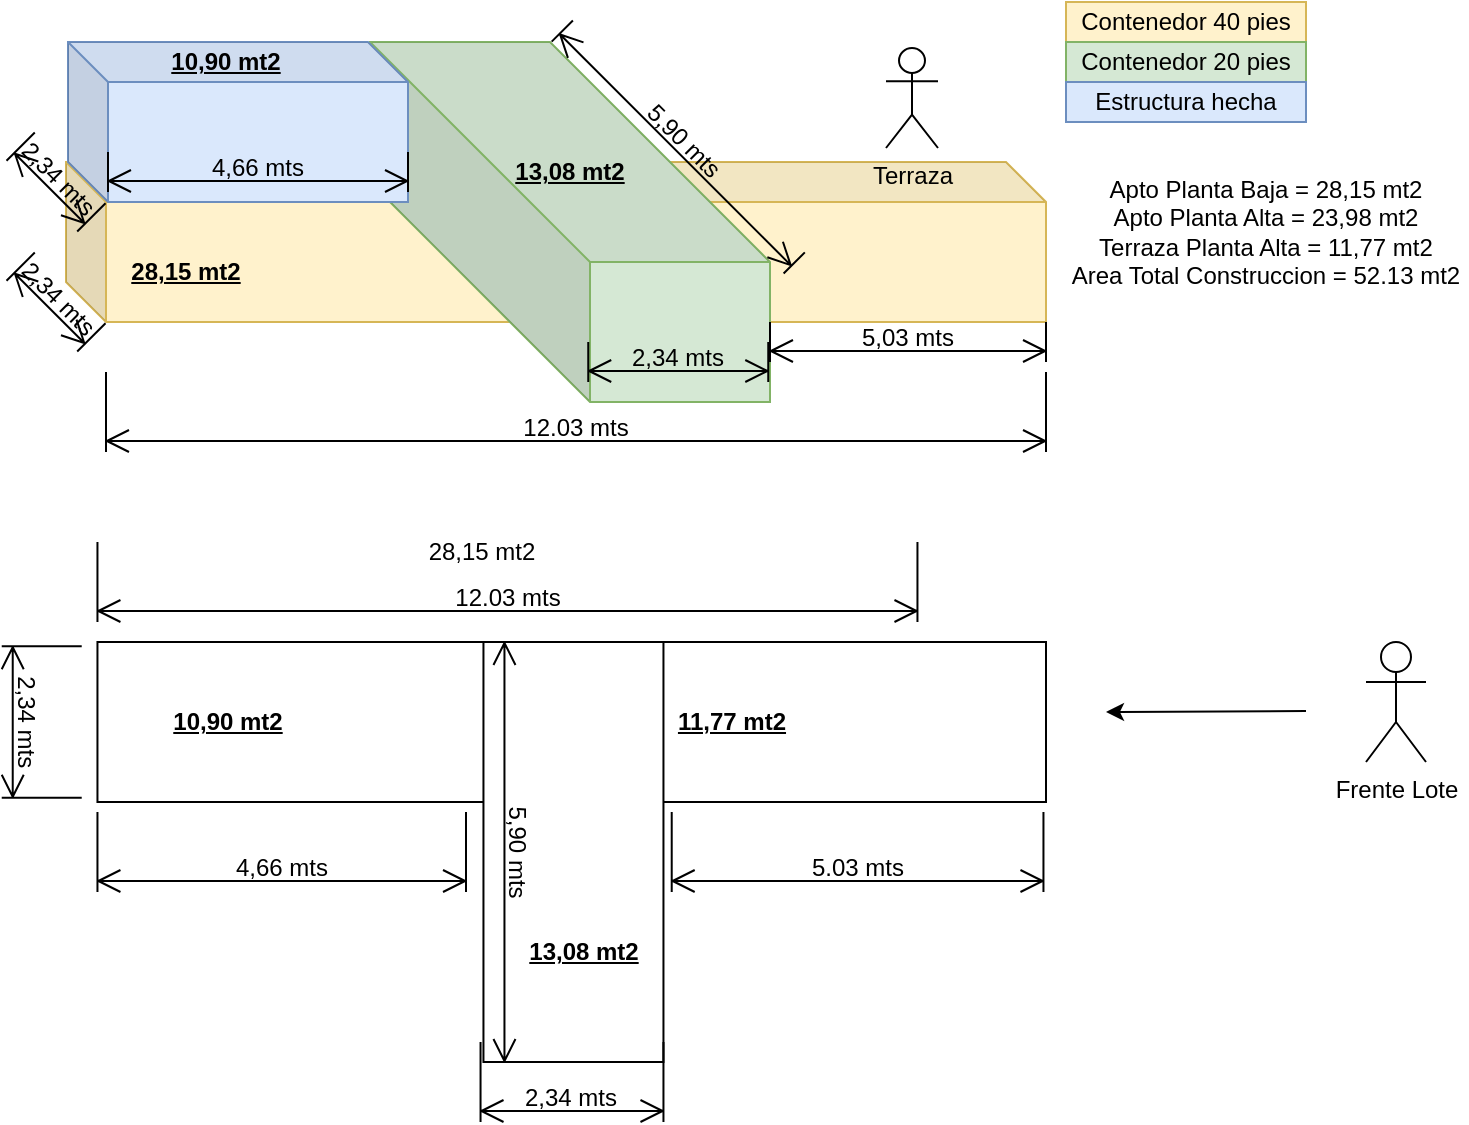 <mxfile version="26.0.7">
  <diagram name="Page-1" id="61Vkv95G4U7oSuJywjrz">
    <mxGraphModel dx="1183" dy="734" grid="1" gridSize="10" guides="1" tooltips="1" connect="1" arrows="1" fold="1" page="1" pageScale="1" pageWidth="850" pageHeight="1100" math="0" shadow="0">
      <root>
        <mxCell id="0" />
        <mxCell id="1" parent="0" />
        <mxCell id="qJypHuBIZEy-QdpRI4N3-1" value="" style="shape=cube;whiteSpace=wrap;html=1;boundedLbl=1;backgroundOutline=1;darkOpacity=0.05;darkOpacity2=0.1;size=20;fillColor=#fff2cc;strokeColor=#d6b656;" vertex="1" parent="1">
          <mxGeometry x="110" y="120" width="490" height="80" as="geometry" />
        </mxCell>
        <mxCell id="qJypHuBIZEy-QdpRI4N3-2" value="" style="shape=cube;whiteSpace=wrap;html=1;boundedLbl=1;backgroundOutline=1;darkOpacity=0.05;darkOpacity2=0.1;size=110;fillColor=#d5e8d4;strokeColor=#82b366;" vertex="1" parent="1">
          <mxGeometry x="262" y="60" width="200" height="180" as="geometry" />
        </mxCell>
        <mxCell id="qJypHuBIZEy-QdpRI4N3-3" value="" style="rounded=0;whiteSpace=wrap;html=1;" vertex="1" parent="1">
          <mxGeometry x="125.73" y="360" width="474.27" height="80" as="geometry" />
        </mxCell>
        <mxCell id="qJypHuBIZEy-QdpRI4N3-4" value="" style="rounded=0;whiteSpace=wrap;html=1;" vertex="1" parent="1">
          <mxGeometry x="318.73" y="360" width="90" height="210" as="geometry" />
        </mxCell>
        <mxCell id="qJypHuBIZEy-QdpRI4N3-5" value="12.03 mts" style="shape=dimension;whiteSpace=wrap;html=1;align=center;points=[];verticalAlign=bottom;spacingBottom=3;labelBackgroundColor=none;" vertex="1" parent="1">
          <mxGeometry x="130" y="225" width="470" height="40" as="geometry" />
        </mxCell>
        <mxCell id="qJypHuBIZEy-QdpRI4N3-6" value="5,90 mts" style="shape=dimension;whiteSpace=wrap;html=1;align=center;points=[];verticalAlign=bottom;spacingBottom=3;labelBackgroundColor=none;rotation=45;" vertex="1" parent="1">
          <mxGeometry x="334.13" y="105" width="164" height="15" as="geometry" />
        </mxCell>
        <mxCell id="qJypHuBIZEy-QdpRI4N3-7" value="2,34 mts" style="shape=dimension;whiteSpace=wrap;html=1;align=center;points=[];verticalAlign=bottom;spacingBottom=3;labelBackgroundColor=none;" vertex="1" parent="1">
          <mxGeometry x="371.13" y="210" width="90" height="20" as="geometry" />
        </mxCell>
        <mxCell id="qJypHuBIZEy-QdpRI4N3-8" value="12.03 mts" style="shape=dimension;whiteSpace=wrap;html=1;align=center;points=[];verticalAlign=bottom;spacingBottom=3;labelBackgroundColor=none;" vertex="1" parent="1">
          <mxGeometry x="125.73" y="310" width="410" height="40" as="geometry" />
        </mxCell>
        <mxCell id="qJypHuBIZEy-QdpRI4N3-9" value="2,34 mts" style="shape=dimension;whiteSpace=wrap;html=1;align=center;points=[];verticalAlign=bottom;spacingBottom=3;labelBackgroundColor=none;" vertex="1" parent="1">
          <mxGeometry x="317.27" y="560" width="91.46" height="40" as="geometry" />
        </mxCell>
        <mxCell id="qJypHuBIZEy-QdpRI4N3-10" value="2,34 mts" style="shape=dimension;whiteSpace=wrap;html=1;align=center;points=[];verticalAlign=bottom;spacingBottom=3;labelBackgroundColor=none;rotation=90;" vertex="1" parent="1">
          <mxGeometry x="60" y="380" width="75.73" height="40" as="geometry" />
        </mxCell>
        <mxCell id="qJypHuBIZEy-QdpRI4N3-11" value="5,90 mts" style="shape=dimension;whiteSpace=wrap;html=1;align=center;points=[];verticalAlign=bottom;spacingBottom=3;labelBackgroundColor=none;rotation=90;" vertex="1" parent="1">
          <mxGeometry x="238.73" y="445" width="210" height="40" as="geometry" />
        </mxCell>
        <mxCell id="qJypHuBIZEy-QdpRI4N3-12" value="28,15 mt2" style="text;html=1;align=center;verticalAlign=middle;whiteSpace=wrap;rounded=0;fontStyle=5;fontColor=#000000;" vertex="1" parent="1">
          <mxGeometry x="130" y="160" width="80" height="30" as="geometry" />
        </mxCell>
        <mxCell id="qJypHuBIZEy-QdpRI4N3-13" value="13,08 mt2" style="text;html=1;align=center;verticalAlign=middle;whiteSpace=wrap;rounded=0;fontStyle=5;fontColor=#000000;" vertex="1" parent="1">
          <mxGeometry x="322" y="110" width="80" height="30" as="geometry" />
        </mxCell>
        <mxCell id="qJypHuBIZEy-QdpRI4N3-14" value="13,08 mt2" style="text;html=1;align=center;verticalAlign=middle;whiteSpace=wrap;rounded=0;fontStyle=5;fontColor=#000000;" vertex="1" parent="1">
          <mxGeometry x="328.73" y="500" width="80" height="30" as="geometry" />
        </mxCell>
        <mxCell id="qJypHuBIZEy-QdpRI4N3-15" value="28,15 mt2" style="text;html=1;align=center;verticalAlign=middle;whiteSpace=wrap;rounded=0;" vertex="1" parent="1">
          <mxGeometry x="277.73" y="300" width="80" height="30" as="geometry" />
        </mxCell>
        <mxCell id="qJypHuBIZEy-QdpRI4N3-16" value="" style="shape=cube;whiteSpace=wrap;html=1;boundedLbl=1;backgroundOutline=1;darkOpacity=0.05;darkOpacity2=0.1;size=20;fillColor=#dae8fc;strokeColor=#6c8ebf;" vertex="1" parent="1">
          <mxGeometry x="111" y="60" width="170" height="80" as="geometry" />
        </mxCell>
        <mxCell id="qJypHuBIZEy-QdpRI4N3-17" value="4,66 mts" style="shape=dimension;whiteSpace=wrap;html=1;align=center;points=[];verticalAlign=bottom;spacingBottom=3;labelBackgroundColor=none;" vertex="1" parent="1">
          <mxGeometry x="125.73" y="445" width="184.27" height="40" as="geometry" />
        </mxCell>
        <mxCell id="qJypHuBIZEy-QdpRI4N3-18" value="2,34 mts" style="shape=dimension;whiteSpace=wrap;html=1;align=center;points=[];verticalAlign=bottom;spacingBottom=3;labelBackgroundColor=none;rotation=45;" vertex="1" parent="1">
          <mxGeometry x="80" y="180" width="50" height="20" as="geometry" />
        </mxCell>
        <mxCell id="qJypHuBIZEy-QdpRI4N3-19" value="5,03 mts" style="shape=dimension;whiteSpace=wrap;html=1;align=center;points=[];verticalAlign=bottom;spacingBottom=3;labelBackgroundColor=none;" vertex="1" parent="1">
          <mxGeometry x="462" y="200" width="138" height="20" as="geometry" />
        </mxCell>
        <mxCell id="qJypHuBIZEy-QdpRI4N3-20" value="2,34 mts" style="shape=dimension;whiteSpace=wrap;html=1;align=center;points=[];verticalAlign=bottom;spacingBottom=3;labelBackgroundColor=none;rotation=45;" vertex="1" parent="1">
          <mxGeometry x="80" y="120" width="50" height="20" as="geometry" />
        </mxCell>
        <mxCell id="qJypHuBIZEy-QdpRI4N3-21" value="10,90 mt2" style="text;html=1;align=center;verticalAlign=middle;whiteSpace=wrap;rounded=0;fontStyle=5;fontColor=#000000;" vertex="1" parent="1">
          <mxGeometry x="150" y="55" width="80" height="30" as="geometry" />
        </mxCell>
        <mxCell id="qJypHuBIZEy-QdpRI4N3-22" value="4,66 mts" style="shape=dimension;whiteSpace=wrap;html=1;align=center;points=[];verticalAlign=bottom;spacingBottom=3;labelBackgroundColor=none;" vertex="1" parent="1">
          <mxGeometry x="131" y="115" width="150" height="20" as="geometry" />
        </mxCell>
        <mxCell id="qJypHuBIZEy-QdpRI4N3-25" value="Terraza" style="shape=umlActor;verticalLabelPosition=bottom;verticalAlign=top;html=1;outlineConnect=0;" vertex="1" parent="1">
          <mxGeometry x="520" y="63" width="26" height="50" as="geometry" />
        </mxCell>
        <mxCell id="qJypHuBIZEy-QdpRI4N3-26" value="10,90 mt2" style="text;html=1;align=center;verticalAlign=middle;whiteSpace=wrap;rounded=0;fontStyle=5;fontColor=#000000;" vertex="1" parent="1">
          <mxGeometry x="150.73" y="385" width="80" height="30" as="geometry" />
        </mxCell>
        <mxCell id="qJypHuBIZEy-QdpRI4N3-28" value="11,77 mt2" style="text;html=1;align=center;verticalAlign=middle;whiteSpace=wrap;rounded=0;fontStyle=5;fontColor=#000000;" vertex="1" parent="1">
          <mxGeometry x="402.8" y="385" width="80" height="30" as="geometry" />
        </mxCell>
        <mxCell id="qJypHuBIZEy-QdpRI4N3-29" value="5.03 mts" style="shape=dimension;whiteSpace=wrap;html=1;align=center;points=[];verticalAlign=bottom;spacingBottom=3;labelBackgroundColor=none;" vertex="1" parent="1">
          <mxGeometry x="412.86" y="445" width="185.87" height="40" as="geometry" />
        </mxCell>
        <mxCell id="qJypHuBIZEy-QdpRI4N3-31" value="Apto Planta Baja = 28,15 mt2&lt;div&gt;Apto Planta Alta = 23,98 mt2&lt;/div&gt;&lt;div&gt;Terraza Planta Alta = 11,77 mt2&lt;/div&gt;&lt;div&gt;Area Total Construccion = 52.13 mt2&lt;/div&gt;" style="text;html=1;align=center;verticalAlign=middle;whiteSpace=wrap;rounded=0;" vertex="1" parent="1">
          <mxGeometry x="610" y="140" width="200" height="30" as="geometry" />
        </mxCell>
        <mxCell id="qJypHuBIZEy-QdpRI4N3-32" value="Contenedor 40 pies" style="rounded=0;whiteSpace=wrap;html=1;fillColor=#fff2cc;strokeColor=#d6b656;" vertex="1" parent="1">
          <mxGeometry x="610" y="40" width="120" height="20" as="geometry" />
        </mxCell>
        <mxCell id="qJypHuBIZEy-QdpRI4N3-33" value="Contenedor 20 pies" style="rounded=0;whiteSpace=wrap;html=1;fillColor=#d5e8d4;strokeColor=#82b366;" vertex="1" parent="1">
          <mxGeometry x="610" y="60" width="120" height="20" as="geometry" />
        </mxCell>
        <mxCell id="qJypHuBIZEy-QdpRI4N3-34" value="Estructura hecha" style="rounded=0;whiteSpace=wrap;html=1;fillColor=#dae8fc;strokeColor=#6c8ebf;" vertex="1" parent="1">
          <mxGeometry x="610" y="80" width="120" height="20" as="geometry" />
        </mxCell>
        <mxCell id="qJypHuBIZEy-QdpRI4N3-35" value="Frente Lote" style="shape=umlActor;verticalLabelPosition=bottom;verticalAlign=top;html=1;outlineConnect=0;" vertex="1" parent="1">
          <mxGeometry x="760" y="360" width="30" height="60" as="geometry" />
        </mxCell>
        <mxCell id="qJypHuBIZEy-QdpRI4N3-37" value="" style="endArrow=classic;html=1;rounded=0;" edge="1" parent="1">
          <mxGeometry width="50" height="50" relative="1" as="geometry">
            <mxPoint x="730" y="394.5" as="sourcePoint" />
            <mxPoint x="630" y="395" as="targetPoint" />
          </mxGeometry>
        </mxCell>
      </root>
    </mxGraphModel>
  </diagram>
</mxfile>
